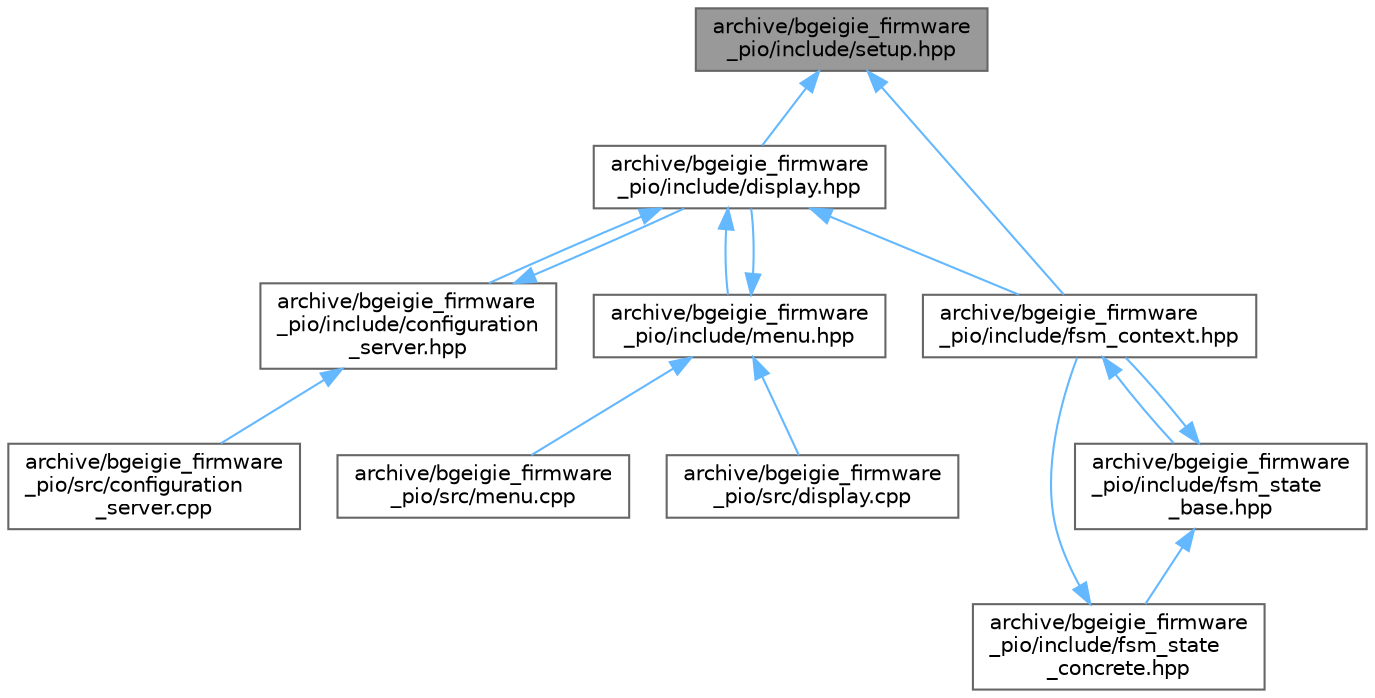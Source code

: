 digraph "archive/bgeigie_firmware_pio/include/setup.hpp"
{
 // LATEX_PDF_SIZE
  bgcolor="transparent";
  edge [fontname=Helvetica,fontsize=10,labelfontname=Helvetica,labelfontsize=10];
  node [fontname=Helvetica,fontsize=10,shape=box,height=0.2,width=0.4];
  Node1 [id="Node000001",label="archive/bgeigie_firmware\l_pio/include/setup.hpp",height=0.2,width=0.4,color="gray40", fillcolor="grey60", style="filled", fontcolor="black",tooltip=" "];
  Node1 -> Node2 [id="edge15_Node000001_Node000002",dir="back",color="steelblue1",style="solid",tooltip=" "];
  Node2 [id="Node000002",label="archive/bgeigie_firmware\l_pio/include/display.hpp",height=0.2,width=0.4,color="grey40", fillcolor="white", style="filled",URL="$include_2display_8hpp.html",tooltip=" "];
  Node2 -> Node3 [id="edge16_Node000002_Node000003",dir="back",color="steelblue1",style="solid",tooltip=" "];
  Node3 [id="Node000003",label="archive/bgeigie_firmware\l_pio/include/configuration\l_server.hpp",height=0.2,width=0.4,color="grey40", fillcolor="white", style="filled",URL="$configuration__server_8hpp.html",tooltip=" "];
  Node3 -> Node2 [id="edge17_Node000003_Node000002",dir="back",color="steelblue1",style="solid",tooltip=" "];
  Node3 -> Node4 [id="edge18_Node000003_Node000004",dir="back",color="steelblue1",style="solid",tooltip=" "];
  Node4 [id="Node000004",label="archive/bgeigie_firmware\l_pio/src/configuration\l_server.cpp",height=0.2,width=0.4,color="grey40", fillcolor="white", style="filled",URL="$archive_2bgeigie__firmware__pio_2src_2configuration__server_8cpp.html",tooltip=" "];
  Node2 -> Node5 [id="edge19_Node000002_Node000005",dir="back",color="steelblue1",style="solid",tooltip=" "];
  Node5 [id="Node000005",label="archive/bgeigie_firmware\l_pio/include/fsm_context.hpp",height=0.2,width=0.4,color="grey40", fillcolor="white", style="filled",URL="$include_2fsm__context_8hpp.html",tooltip=" "];
  Node5 -> Node6 [id="edge20_Node000005_Node000006",dir="back",color="steelblue1",style="solid",tooltip=" "];
  Node6 [id="Node000006",label="archive/bgeigie_firmware\l_pio/include/fsm_state\l_base.hpp",height=0.2,width=0.4,color="grey40", fillcolor="white", style="filled",URL="$include_2fsm__state__base_8hpp.html",tooltip=" "];
  Node6 -> Node5 [id="edge21_Node000006_Node000005",dir="back",color="steelblue1",style="solid",tooltip=" "];
  Node6 -> Node7 [id="edge22_Node000006_Node000007",dir="back",color="steelblue1",style="solid",tooltip=" "];
  Node7 [id="Node000007",label="archive/bgeigie_firmware\l_pio/include/fsm_state\l_concrete.hpp",height=0.2,width=0.4,color="grey40", fillcolor="white", style="filled",URL="$include_2fsm__state__concrete_8hpp.html",tooltip=" "];
  Node7 -> Node5 [id="edge23_Node000007_Node000005",dir="back",color="steelblue1",style="solid",tooltip=" "];
  Node2 -> Node8 [id="edge24_Node000002_Node000008",dir="back",color="steelblue1",style="solid",tooltip=" "];
  Node8 [id="Node000008",label="archive/bgeigie_firmware\l_pio/include/menu.hpp",height=0.2,width=0.4,color="grey40", fillcolor="white", style="filled",URL="$menu_8hpp.html",tooltip=" "];
  Node8 -> Node2 [id="edge25_Node000008_Node000002",dir="back",color="steelblue1",style="solid",tooltip=" "];
  Node8 -> Node9 [id="edge26_Node000008_Node000009",dir="back",color="steelblue1",style="solid",tooltip=" "];
  Node9 [id="Node000009",label="archive/bgeigie_firmware\l_pio/src/display.cpp",height=0.2,width=0.4,color="grey40", fillcolor="white", style="filled",URL="$display_8cpp.html",tooltip=" "];
  Node8 -> Node10 [id="edge27_Node000008_Node000010",dir="back",color="steelblue1",style="solid",tooltip=" "];
  Node10 [id="Node000010",label="archive/bgeigie_firmware\l_pio/src/menu.cpp",height=0.2,width=0.4,color="grey40", fillcolor="white", style="filled",URL="$menu_8cpp.html",tooltip=" "];
  Node1 -> Node5 [id="edge28_Node000001_Node000005",dir="back",color="steelblue1",style="solid",tooltip=" "];
}
